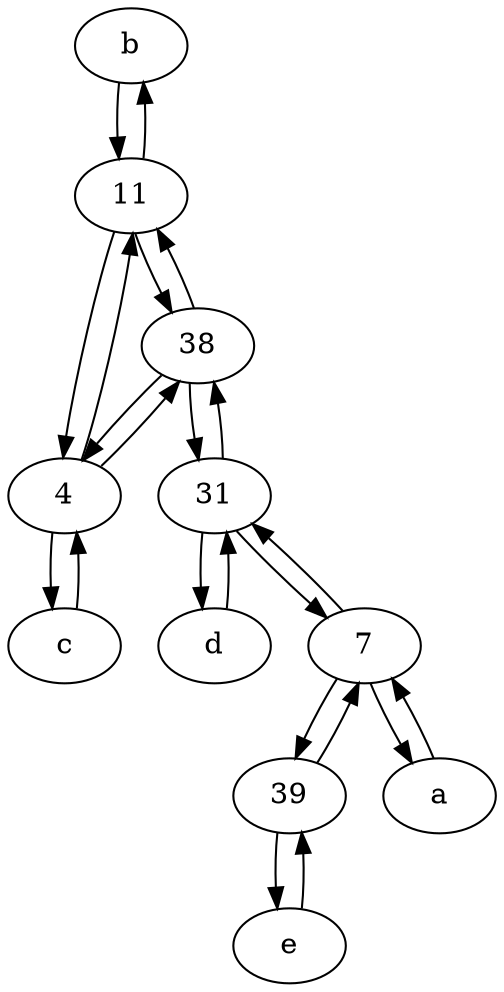 digraph  {
	b [pos="50,20!"];
	4;
	38;
	c [pos="20,10!"];
	d [pos="20,30!"];
	11;
	39;
	e [pos="30,50!"];
	a [pos="40,10!"];
	31;
	7;
	38 -> 31;
	38 -> 4;
	39 -> e;
	4 -> 38;
	11 -> 4;
	11 -> 38;
	4 -> 11;
	31 -> 38;
	b -> 11;
	38 -> 11;
	31 -> d;
	e -> 39;
	7 -> 31;
	31 -> 7;
	7 -> 39;
	d -> 31;
	39 -> 7;
	11 -> b;
	c -> 4;
	4 -> c;
	7 -> a;
	a -> 7;

	}